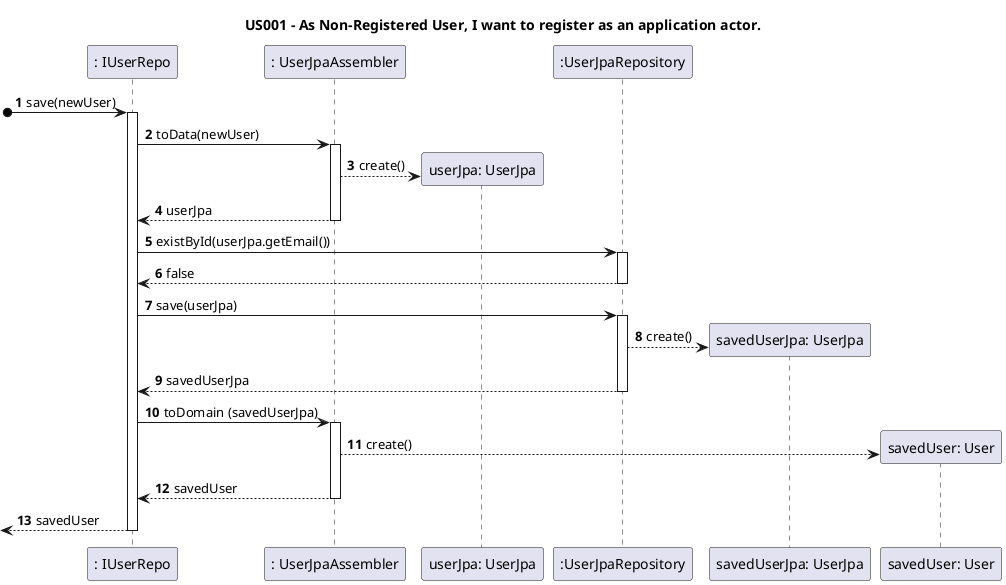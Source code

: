 @startuml
title US001 - As Non-Registered User, I want to register as an application actor.

autoactivate on
autonumber

participant ": IUserRepo" as Repo
participant ": UserJpaAssembler" as Assembler
participant "userJpa: UserJpa" as UserJPA
participant ":UserJpaRepository" as Driver
participant "savedUserJpa: UserJpa" as SavedJpa
participant "savedUser: User" as User

[o->Repo: save(newUser)
Repo -> Assembler : toData(newUser)
Assembler --> UserJPA **: create()
return userJpa
Repo -> Driver: existById(userJpa.getEmail())
return false
Repo -> Driver: save(userJpa)
Driver --> SavedJpa**: create()
return savedUserJpa
Repo -> Assembler: toDomain (savedUserJpa)
Assembler --> User **: create()
return savedUser

[<--Repo: savedUser

@enduml
